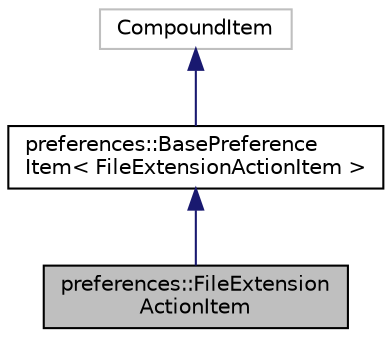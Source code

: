 digraph "preferences::FileExtensionActionItem"
{
 // LATEX_PDF_SIZE
  edge [fontname="Helvetica",fontsize="10",labelfontname="Helvetica",labelfontsize="10"];
  node [fontname="Helvetica",fontsize="10",shape=record];
  Node1 [label="preferences::FileExtension\lActionItem",height=0.2,width=0.4,color="black", fillcolor="grey75", style="filled", fontcolor="black",tooltip="FileExtension item representation for editor."];
  Node2 -> Node1 [dir="back",color="midnightblue",fontsize="10",style="solid",fontname="Helvetica"];
  Node2 [label="preferences::BasePreference\lItem\< FileExtensionActionItem \>",height=0.2,width=0.4,color="black", fillcolor="white", style="filled",URL="$classpreferences_1_1_base_preference_item.html",tooltip=" "];
  Node3 -> Node2 [dir="back",color="midnightblue",fontsize="10",style="solid",fontname="Helvetica"];
  Node3 [label="CompoundItem",height=0.2,width=0.4,color="grey75", fillcolor="white", style="filled",tooltip=" "];
}

